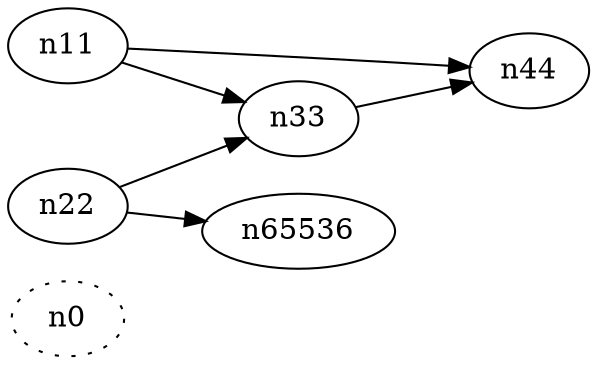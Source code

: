 digraph test5 {
	rankdir=LR;
	fontcolor=blue; /* c0; c1; c1 -- c1 */
	n0 [style=dotted, fillcolor="#123456"]; // c2;
	n11 -> n33;
	n11 -> n44;
	n22 -> n33;
	n22 -> n65536;
	n33 -> n44;
}
